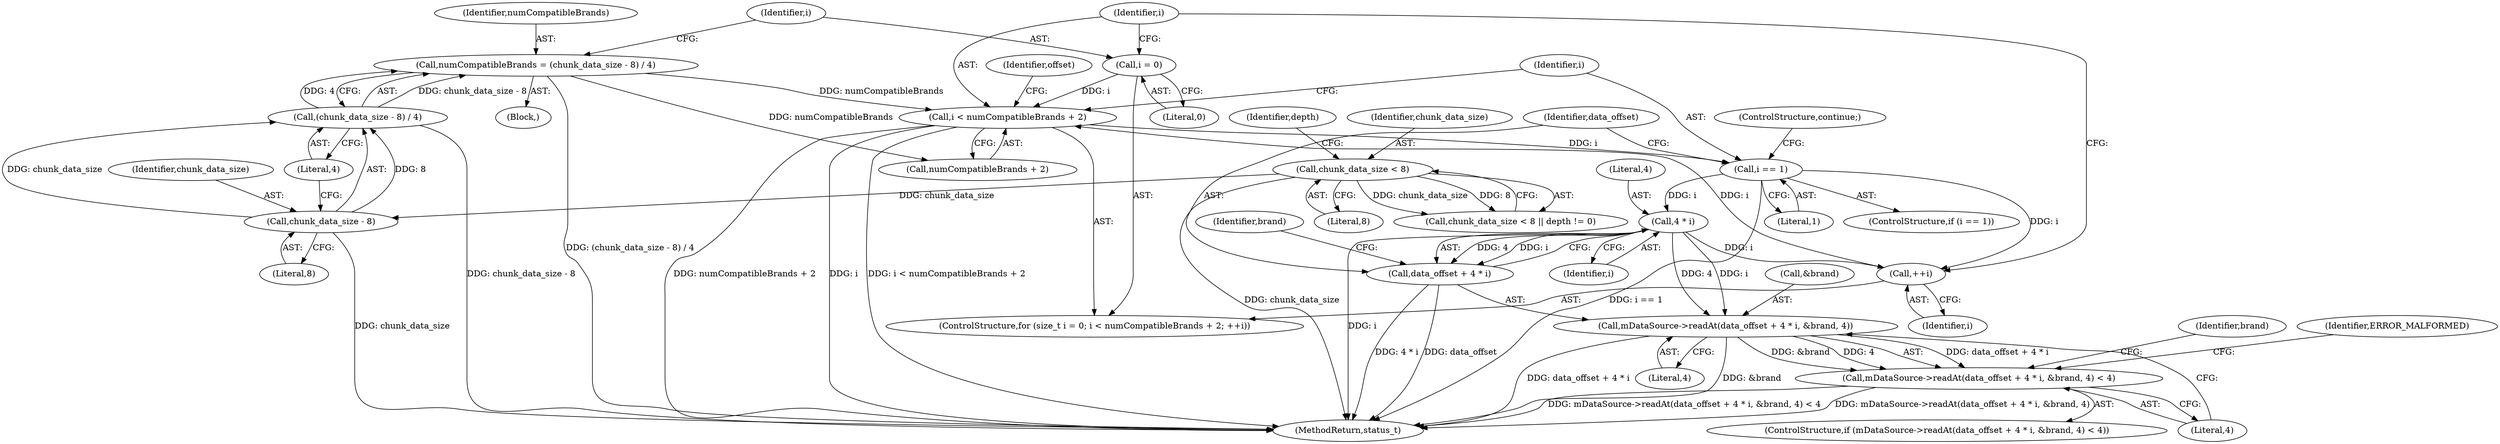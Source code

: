 digraph "0_Android_8a3a2f6ea7defe1a81bb32b3c9f3537f84749b9d@API" {
"1003823" [label="(Call,i < numCompatibleBrands + 2)"];
"1003828" [label="(Call,++i)"];
"1003843" [label="(Call,4 * i)"];
"1003832" [label="(Call,i == 1)"];
"1003823" [label="(Call,i < numCompatibleBrands + 2)"];
"1003820" [label="(Call,i = 0)"];
"1003811" [label="(Call,numCompatibleBrands = (chunk_data_size - 8) / 4)"];
"1003813" [label="(Call,(chunk_data_size - 8) / 4)"];
"1003814" [label="(Call,chunk_data_size - 8)"];
"1003794" [label="(Call,chunk_data_size < 8)"];
"1003840" [label="(Call,mDataSource->readAt(data_offset + 4 * i, &brand, 4))"];
"1003839" [label="(Call,mDataSource->readAt(data_offset + 4 * i, &brand, 4) < 4)"];
"1003841" [label="(Call,data_offset + 4 * i)"];
"1003821" [label="(Identifier,i)"];
"1003854" [label="(Identifier,brand)"];
"1003829" [label="(Identifier,i)"];
"1003834" [label="(Literal,1)"];
"1003825" [label="(Call,numCompatibleBrands + 2)"];
"1003812" [label="(Identifier,numCompatibleBrands)"];
"1003824" [label="(Identifier,i)"];
"1003816" [label="(Literal,8)"];
"1003811" [label="(Call,numCompatibleBrands = (chunk_data_size - 8) / 4)"];
"1003791" [label="(Block,)"];
"1003849" [label="(Literal,4)"];
"1003852" [label="(Identifier,ERROR_MALFORMED)"];
"1003903" [label="(MethodReturn,status_t)"];
"1003796" [label="(Literal,8)"];
"1003872" [label="(Identifier,offset)"];
"1003845" [label="(Identifier,i)"];
"1003820" [label="(Call,i = 0)"];
"1003844" [label="(Literal,4)"];
"1003798" [label="(Identifier,depth)"];
"1003838" [label="(ControlStructure,if (mDataSource->readAt(data_offset + 4 * i, &brand, 4) < 4))"];
"1003817" [label="(Literal,4)"];
"1003848" [label="(Literal,4)"];
"1003836" [label="(ControlStructure,continue;)"];
"1003832" [label="(Call,i == 1)"];
"1003795" [label="(Identifier,chunk_data_size)"];
"1003847" [label="(Identifier,brand)"];
"1003831" [label="(ControlStructure,if (i == 1))"];
"1003814" [label="(Call,chunk_data_size - 8)"];
"1003842" [label="(Identifier,data_offset)"];
"1003793" [label="(Call,chunk_data_size < 8 || depth != 0)"];
"1003822" [label="(Literal,0)"];
"1003815" [label="(Identifier,chunk_data_size)"];
"1003839" [label="(Call,mDataSource->readAt(data_offset + 4 * i, &brand, 4) < 4)"];
"1003843" [label="(Call,4 * i)"];
"1003818" [label="(ControlStructure,for (size_t i = 0; i < numCompatibleBrands + 2; ++i))"];
"1003840" [label="(Call,mDataSource->readAt(data_offset + 4 * i, &brand, 4))"];
"1003813" [label="(Call,(chunk_data_size - 8) / 4)"];
"1003823" [label="(Call,i < numCompatibleBrands + 2)"];
"1003841" [label="(Call,data_offset + 4 * i)"];
"1003846" [label="(Call,&brand)"];
"1003794" [label="(Call,chunk_data_size < 8)"];
"1003833" [label="(Identifier,i)"];
"1003828" [label="(Call,++i)"];
"1003823" -> "1003818"  [label="AST: "];
"1003823" -> "1003825"  [label="CFG: "];
"1003824" -> "1003823"  [label="AST: "];
"1003825" -> "1003823"  [label="AST: "];
"1003833" -> "1003823"  [label="CFG: "];
"1003872" -> "1003823"  [label="CFG: "];
"1003823" -> "1003903"  [label="DDG: i < numCompatibleBrands + 2"];
"1003823" -> "1003903"  [label="DDG: numCompatibleBrands + 2"];
"1003823" -> "1003903"  [label="DDG: i"];
"1003828" -> "1003823"  [label="DDG: i"];
"1003820" -> "1003823"  [label="DDG: i"];
"1003811" -> "1003823"  [label="DDG: numCompatibleBrands"];
"1003823" -> "1003832"  [label="DDG: i"];
"1003828" -> "1003818"  [label="AST: "];
"1003828" -> "1003829"  [label="CFG: "];
"1003829" -> "1003828"  [label="AST: "];
"1003824" -> "1003828"  [label="CFG: "];
"1003843" -> "1003828"  [label="DDG: i"];
"1003832" -> "1003828"  [label="DDG: i"];
"1003843" -> "1003841"  [label="AST: "];
"1003843" -> "1003845"  [label="CFG: "];
"1003844" -> "1003843"  [label="AST: "];
"1003845" -> "1003843"  [label="AST: "];
"1003841" -> "1003843"  [label="CFG: "];
"1003843" -> "1003903"  [label="DDG: i"];
"1003843" -> "1003840"  [label="DDG: 4"];
"1003843" -> "1003840"  [label="DDG: i"];
"1003843" -> "1003841"  [label="DDG: 4"];
"1003843" -> "1003841"  [label="DDG: i"];
"1003832" -> "1003843"  [label="DDG: i"];
"1003832" -> "1003831"  [label="AST: "];
"1003832" -> "1003834"  [label="CFG: "];
"1003833" -> "1003832"  [label="AST: "];
"1003834" -> "1003832"  [label="AST: "];
"1003836" -> "1003832"  [label="CFG: "];
"1003842" -> "1003832"  [label="CFG: "];
"1003832" -> "1003903"  [label="DDG: i == 1"];
"1003820" -> "1003818"  [label="AST: "];
"1003820" -> "1003822"  [label="CFG: "];
"1003821" -> "1003820"  [label="AST: "];
"1003822" -> "1003820"  [label="AST: "];
"1003824" -> "1003820"  [label="CFG: "];
"1003811" -> "1003791"  [label="AST: "];
"1003811" -> "1003813"  [label="CFG: "];
"1003812" -> "1003811"  [label="AST: "];
"1003813" -> "1003811"  [label="AST: "];
"1003821" -> "1003811"  [label="CFG: "];
"1003811" -> "1003903"  [label="DDG: (chunk_data_size - 8) / 4"];
"1003813" -> "1003811"  [label="DDG: chunk_data_size - 8"];
"1003813" -> "1003811"  [label="DDG: 4"];
"1003811" -> "1003825"  [label="DDG: numCompatibleBrands"];
"1003813" -> "1003817"  [label="CFG: "];
"1003814" -> "1003813"  [label="AST: "];
"1003817" -> "1003813"  [label="AST: "];
"1003813" -> "1003903"  [label="DDG: chunk_data_size - 8"];
"1003814" -> "1003813"  [label="DDG: chunk_data_size"];
"1003814" -> "1003813"  [label="DDG: 8"];
"1003814" -> "1003816"  [label="CFG: "];
"1003815" -> "1003814"  [label="AST: "];
"1003816" -> "1003814"  [label="AST: "];
"1003817" -> "1003814"  [label="CFG: "];
"1003814" -> "1003903"  [label="DDG: chunk_data_size"];
"1003794" -> "1003814"  [label="DDG: chunk_data_size"];
"1003794" -> "1003793"  [label="AST: "];
"1003794" -> "1003796"  [label="CFG: "];
"1003795" -> "1003794"  [label="AST: "];
"1003796" -> "1003794"  [label="AST: "];
"1003798" -> "1003794"  [label="CFG: "];
"1003793" -> "1003794"  [label="CFG: "];
"1003794" -> "1003903"  [label="DDG: chunk_data_size"];
"1003794" -> "1003793"  [label="DDG: chunk_data_size"];
"1003794" -> "1003793"  [label="DDG: 8"];
"1003840" -> "1003839"  [label="AST: "];
"1003840" -> "1003848"  [label="CFG: "];
"1003841" -> "1003840"  [label="AST: "];
"1003846" -> "1003840"  [label="AST: "];
"1003848" -> "1003840"  [label="AST: "];
"1003849" -> "1003840"  [label="CFG: "];
"1003840" -> "1003903"  [label="DDG: data_offset + 4 * i"];
"1003840" -> "1003903"  [label="DDG: &brand"];
"1003840" -> "1003839"  [label="DDG: data_offset + 4 * i"];
"1003840" -> "1003839"  [label="DDG: &brand"];
"1003840" -> "1003839"  [label="DDG: 4"];
"1003839" -> "1003838"  [label="AST: "];
"1003839" -> "1003849"  [label="CFG: "];
"1003849" -> "1003839"  [label="AST: "];
"1003852" -> "1003839"  [label="CFG: "];
"1003854" -> "1003839"  [label="CFG: "];
"1003839" -> "1003903"  [label="DDG: mDataSource->readAt(data_offset + 4 * i, &brand, 4)"];
"1003839" -> "1003903"  [label="DDG: mDataSource->readAt(data_offset + 4 * i, &brand, 4) < 4"];
"1003842" -> "1003841"  [label="AST: "];
"1003847" -> "1003841"  [label="CFG: "];
"1003841" -> "1003903"  [label="DDG: data_offset"];
"1003841" -> "1003903"  [label="DDG: 4 * i"];
}
